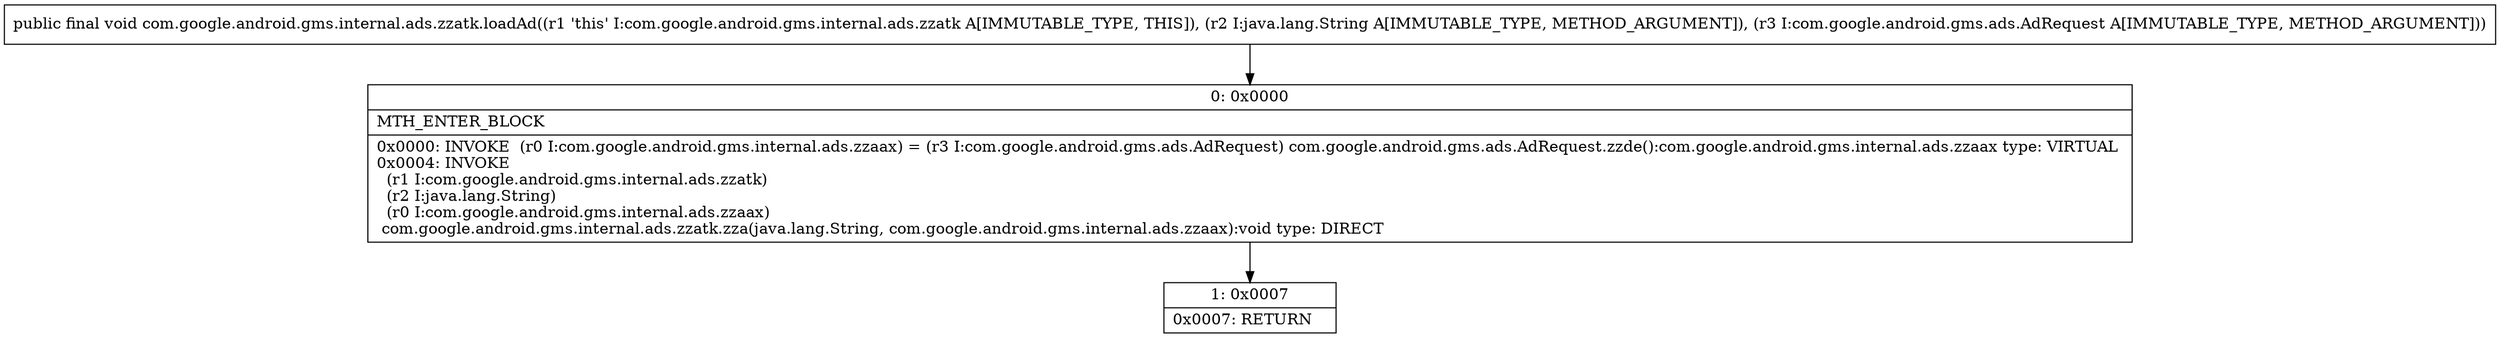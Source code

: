 digraph "CFG forcom.google.android.gms.internal.ads.zzatk.loadAd(Ljava\/lang\/String;Lcom\/google\/android\/gms\/ads\/AdRequest;)V" {
Node_0 [shape=record,label="{0\:\ 0x0000|MTH_ENTER_BLOCK\l|0x0000: INVOKE  (r0 I:com.google.android.gms.internal.ads.zzaax) = (r3 I:com.google.android.gms.ads.AdRequest) com.google.android.gms.ads.AdRequest.zzde():com.google.android.gms.internal.ads.zzaax type: VIRTUAL \l0x0004: INVOKE  \l  (r1 I:com.google.android.gms.internal.ads.zzatk)\l  (r2 I:java.lang.String)\l  (r0 I:com.google.android.gms.internal.ads.zzaax)\l com.google.android.gms.internal.ads.zzatk.zza(java.lang.String, com.google.android.gms.internal.ads.zzaax):void type: DIRECT \l}"];
Node_1 [shape=record,label="{1\:\ 0x0007|0x0007: RETURN   \l}"];
MethodNode[shape=record,label="{public final void com.google.android.gms.internal.ads.zzatk.loadAd((r1 'this' I:com.google.android.gms.internal.ads.zzatk A[IMMUTABLE_TYPE, THIS]), (r2 I:java.lang.String A[IMMUTABLE_TYPE, METHOD_ARGUMENT]), (r3 I:com.google.android.gms.ads.AdRequest A[IMMUTABLE_TYPE, METHOD_ARGUMENT])) }"];
MethodNode -> Node_0;
Node_0 -> Node_1;
}

